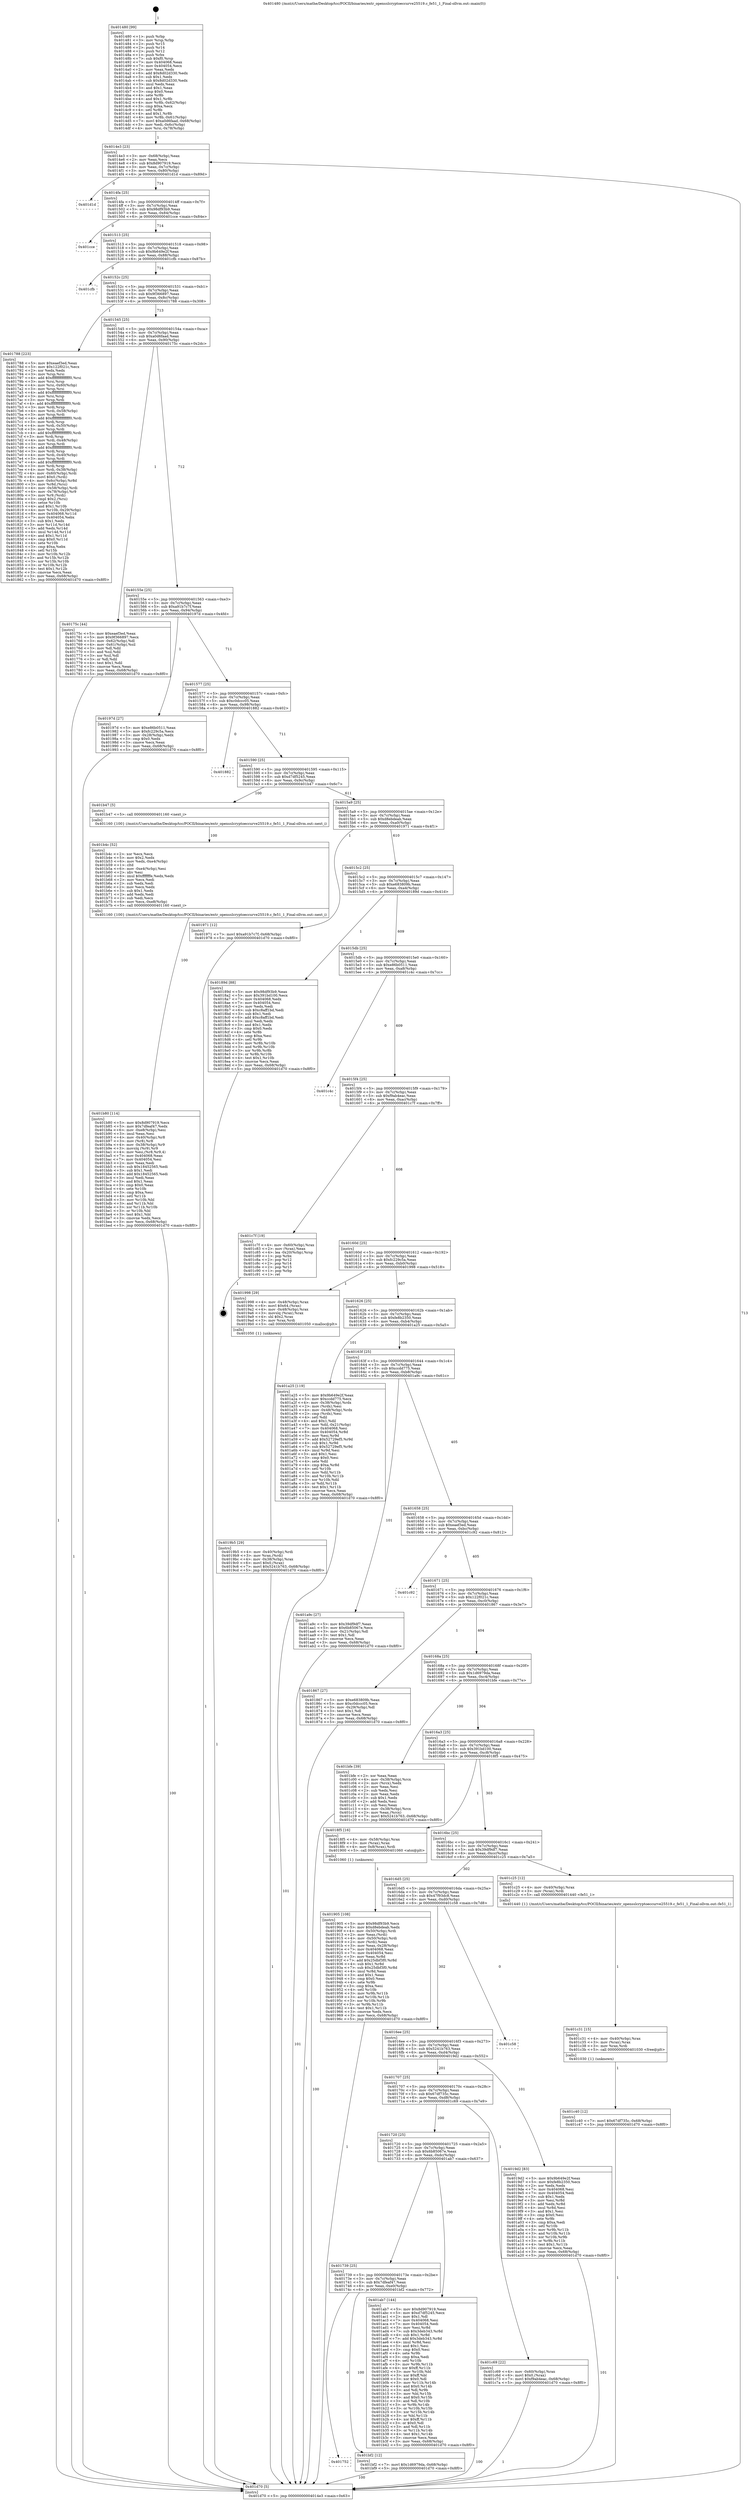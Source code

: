 digraph "0x401480" {
  label = "0x401480 (/mnt/c/Users/mathe/Desktop/tcc/POCII/binaries/extr_opensslcryptoeccurve25519.c_fe51_1_Final-ollvm.out::main(0))"
  labelloc = "t"
  node[shape=record]

  Entry [label="",width=0.3,height=0.3,shape=circle,fillcolor=black,style=filled]
  "0x4014e3" [label="{
     0x4014e3 [23]\l
     | [instrs]\l
     &nbsp;&nbsp;0x4014e3 \<+3\>: mov -0x68(%rbp),%eax\l
     &nbsp;&nbsp;0x4014e6 \<+2\>: mov %eax,%ecx\l
     &nbsp;&nbsp;0x4014e8 \<+6\>: sub $0x8d907919,%ecx\l
     &nbsp;&nbsp;0x4014ee \<+3\>: mov %eax,-0x7c(%rbp)\l
     &nbsp;&nbsp;0x4014f1 \<+3\>: mov %ecx,-0x80(%rbp)\l
     &nbsp;&nbsp;0x4014f4 \<+6\>: je 0000000000401d1d \<main+0x89d\>\l
  }"]
  "0x401d1d" [label="{
     0x401d1d\l
  }", style=dashed]
  "0x4014fa" [label="{
     0x4014fa [25]\l
     | [instrs]\l
     &nbsp;&nbsp;0x4014fa \<+5\>: jmp 00000000004014ff \<main+0x7f\>\l
     &nbsp;&nbsp;0x4014ff \<+3\>: mov -0x7c(%rbp),%eax\l
     &nbsp;&nbsp;0x401502 \<+5\>: sub $0x98df93b9,%eax\l
     &nbsp;&nbsp;0x401507 \<+6\>: mov %eax,-0x84(%rbp)\l
     &nbsp;&nbsp;0x40150d \<+6\>: je 0000000000401cce \<main+0x84e\>\l
  }"]
  Exit [label="",width=0.3,height=0.3,shape=circle,fillcolor=black,style=filled,peripheries=2]
  "0x401cce" [label="{
     0x401cce\l
  }", style=dashed]
  "0x401513" [label="{
     0x401513 [25]\l
     | [instrs]\l
     &nbsp;&nbsp;0x401513 \<+5\>: jmp 0000000000401518 \<main+0x98\>\l
     &nbsp;&nbsp;0x401518 \<+3\>: mov -0x7c(%rbp),%eax\l
     &nbsp;&nbsp;0x40151b \<+5\>: sub $0x9b649e2f,%eax\l
     &nbsp;&nbsp;0x401520 \<+6\>: mov %eax,-0x88(%rbp)\l
     &nbsp;&nbsp;0x401526 \<+6\>: je 0000000000401cfb \<main+0x87b\>\l
  }"]
  "0x401c40" [label="{
     0x401c40 [12]\l
     | [instrs]\l
     &nbsp;&nbsp;0x401c40 \<+7\>: movl $0x67df735c,-0x68(%rbp)\l
     &nbsp;&nbsp;0x401c47 \<+5\>: jmp 0000000000401d70 \<main+0x8f0\>\l
  }"]
  "0x401cfb" [label="{
     0x401cfb\l
  }", style=dashed]
  "0x40152c" [label="{
     0x40152c [25]\l
     | [instrs]\l
     &nbsp;&nbsp;0x40152c \<+5\>: jmp 0000000000401531 \<main+0xb1\>\l
     &nbsp;&nbsp;0x401531 \<+3\>: mov -0x7c(%rbp),%eax\l
     &nbsp;&nbsp;0x401534 \<+5\>: sub $0x9f366897,%eax\l
     &nbsp;&nbsp;0x401539 \<+6\>: mov %eax,-0x8c(%rbp)\l
     &nbsp;&nbsp;0x40153f \<+6\>: je 0000000000401788 \<main+0x308\>\l
  }"]
  "0x401c31" [label="{
     0x401c31 [15]\l
     | [instrs]\l
     &nbsp;&nbsp;0x401c31 \<+4\>: mov -0x40(%rbp),%rax\l
     &nbsp;&nbsp;0x401c35 \<+3\>: mov (%rax),%rax\l
     &nbsp;&nbsp;0x401c38 \<+3\>: mov %rax,%rdi\l
     &nbsp;&nbsp;0x401c3b \<+5\>: call 0000000000401030 \<free@plt\>\l
     | [calls]\l
     &nbsp;&nbsp;0x401030 \{1\} (unknown)\l
  }"]
  "0x401788" [label="{
     0x401788 [223]\l
     | [instrs]\l
     &nbsp;&nbsp;0x401788 \<+5\>: mov $0xeaef3ed,%eax\l
     &nbsp;&nbsp;0x40178d \<+5\>: mov $0x122f021c,%ecx\l
     &nbsp;&nbsp;0x401792 \<+2\>: xor %edx,%edx\l
     &nbsp;&nbsp;0x401794 \<+3\>: mov %rsp,%rsi\l
     &nbsp;&nbsp;0x401797 \<+4\>: add $0xfffffffffffffff0,%rsi\l
     &nbsp;&nbsp;0x40179b \<+3\>: mov %rsi,%rsp\l
     &nbsp;&nbsp;0x40179e \<+4\>: mov %rsi,-0x60(%rbp)\l
     &nbsp;&nbsp;0x4017a2 \<+3\>: mov %rsp,%rsi\l
     &nbsp;&nbsp;0x4017a5 \<+4\>: add $0xfffffffffffffff0,%rsi\l
     &nbsp;&nbsp;0x4017a9 \<+3\>: mov %rsi,%rsp\l
     &nbsp;&nbsp;0x4017ac \<+3\>: mov %rsp,%rdi\l
     &nbsp;&nbsp;0x4017af \<+4\>: add $0xfffffffffffffff0,%rdi\l
     &nbsp;&nbsp;0x4017b3 \<+3\>: mov %rdi,%rsp\l
     &nbsp;&nbsp;0x4017b6 \<+4\>: mov %rdi,-0x58(%rbp)\l
     &nbsp;&nbsp;0x4017ba \<+3\>: mov %rsp,%rdi\l
     &nbsp;&nbsp;0x4017bd \<+4\>: add $0xfffffffffffffff0,%rdi\l
     &nbsp;&nbsp;0x4017c1 \<+3\>: mov %rdi,%rsp\l
     &nbsp;&nbsp;0x4017c4 \<+4\>: mov %rdi,-0x50(%rbp)\l
     &nbsp;&nbsp;0x4017c8 \<+3\>: mov %rsp,%rdi\l
     &nbsp;&nbsp;0x4017cb \<+4\>: add $0xfffffffffffffff0,%rdi\l
     &nbsp;&nbsp;0x4017cf \<+3\>: mov %rdi,%rsp\l
     &nbsp;&nbsp;0x4017d2 \<+4\>: mov %rdi,-0x48(%rbp)\l
     &nbsp;&nbsp;0x4017d6 \<+3\>: mov %rsp,%rdi\l
     &nbsp;&nbsp;0x4017d9 \<+4\>: add $0xfffffffffffffff0,%rdi\l
     &nbsp;&nbsp;0x4017dd \<+3\>: mov %rdi,%rsp\l
     &nbsp;&nbsp;0x4017e0 \<+4\>: mov %rdi,-0x40(%rbp)\l
     &nbsp;&nbsp;0x4017e4 \<+3\>: mov %rsp,%rdi\l
     &nbsp;&nbsp;0x4017e7 \<+4\>: add $0xfffffffffffffff0,%rdi\l
     &nbsp;&nbsp;0x4017eb \<+3\>: mov %rdi,%rsp\l
     &nbsp;&nbsp;0x4017ee \<+4\>: mov %rdi,-0x38(%rbp)\l
     &nbsp;&nbsp;0x4017f2 \<+4\>: mov -0x60(%rbp),%rdi\l
     &nbsp;&nbsp;0x4017f6 \<+6\>: movl $0x0,(%rdi)\l
     &nbsp;&nbsp;0x4017fc \<+4\>: mov -0x6c(%rbp),%r8d\l
     &nbsp;&nbsp;0x401800 \<+3\>: mov %r8d,(%rsi)\l
     &nbsp;&nbsp;0x401803 \<+4\>: mov -0x58(%rbp),%rdi\l
     &nbsp;&nbsp;0x401807 \<+4\>: mov -0x78(%rbp),%r9\l
     &nbsp;&nbsp;0x40180b \<+3\>: mov %r9,(%rdi)\l
     &nbsp;&nbsp;0x40180e \<+3\>: cmpl $0x2,(%rsi)\l
     &nbsp;&nbsp;0x401811 \<+4\>: setne %r10b\l
     &nbsp;&nbsp;0x401815 \<+4\>: and $0x1,%r10b\l
     &nbsp;&nbsp;0x401819 \<+4\>: mov %r10b,-0x29(%rbp)\l
     &nbsp;&nbsp;0x40181d \<+8\>: mov 0x404068,%r11d\l
     &nbsp;&nbsp;0x401825 \<+7\>: mov 0x404054,%ebx\l
     &nbsp;&nbsp;0x40182c \<+3\>: sub $0x1,%edx\l
     &nbsp;&nbsp;0x40182f \<+3\>: mov %r11d,%r14d\l
     &nbsp;&nbsp;0x401832 \<+3\>: add %edx,%r14d\l
     &nbsp;&nbsp;0x401835 \<+4\>: imul %r14d,%r11d\l
     &nbsp;&nbsp;0x401839 \<+4\>: and $0x1,%r11d\l
     &nbsp;&nbsp;0x40183d \<+4\>: cmp $0x0,%r11d\l
     &nbsp;&nbsp;0x401841 \<+4\>: sete %r10b\l
     &nbsp;&nbsp;0x401845 \<+3\>: cmp $0xa,%ebx\l
     &nbsp;&nbsp;0x401848 \<+4\>: setl %r15b\l
     &nbsp;&nbsp;0x40184c \<+3\>: mov %r10b,%r12b\l
     &nbsp;&nbsp;0x40184f \<+3\>: and %r15b,%r12b\l
     &nbsp;&nbsp;0x401852 \<+3\>: xor %r15b,%r10b\l
     &nbsp;&nbsp;0x401855 \<+3\>: or %r10b,%r12b\l
     &nbsp;&nbsp;0x401858 \<+4\>: test $0x1,%r12b\l
     &nbsp;&nbsp;0x40185c \<+3\>: cmovne %ecx,%eax\l
     &nbsp;&nbsp;0x40185f \<+3\>: mov %eax,-0x68(%rbp)\l
     &nbsp;&nbsp;0x401862 \<+5\>: jmp 0000000000401d70 \<main+0x8f0\>\l
  }"]
  "0x401545" [label="{
     0x401545 [25]\l
     | [instrs]\l
     &nbsp;&nbsp;0x401545 \<+5\>: jmp 000000000040154a \<main+0xca\>\l
     &nbsp;&nbsp;0x40154a \<+3\>: mov -0x7c(%rbp),%eax\l
     &nbsp;&nbsp;0x40154d \<+5\>: sub $0xa0d6faad,%eax\l
     &nbsp;&nbsp;0x401552 \<+6\>: mov %eax,-0x90(%rbp)\l
     &nbsp;&nbsp;0x401558 \<+6\>: je 000000000040175c \<main+0x2dc\>\l
  }"]
  "0x401752" [label="{
     0x401752\l
  }", style=dashed]
  "0x40175c" [label="{
     0x40175c [44]\l
     | [instrs]\l
     &nbsp;&nbsp;0x40175c \<+5\>: mov $0xeaef3ed,%eax\l
     &nbsp;&nbsp;0x401761 \<+5\>: mov $0x9f366897,%ecx\l
     &nbsp;&nbsp;0x401766 \<+3\>: mov -0x62(%rbp),%dl\l
     &nbsp;&nbsp;0x401769 \<+4\>: mov -0x61(%rbp),%sil\l
     &nbsp;&nbsp;0x40176d \<+3\>: mov %dl,%dil\l
     &nbsp;&nbsp;0x401770 \<+3\>: and %sil,%dil\l
     &nbsp;&nbsp;0x401773 \<+3\>: xor %sil,%dl\l
     &nbsp;&nbsp;0x401776 \<+3\>: or %dl,%dil\l
     &nbsp;&nbsp;0x401779 \<+4\>: test $0x1,%dil\l
     &nbsp;&nbsp;0x40177d \<+3\>: cmovne %ecx,%eax\l
     &nbsp;&nbsp;0x401780 \<+3\>: mov %eax,-0x68(%rbp)\l
     &nbsp;&nbsp;0x401783 \<+5\>: jmp 0000000000401d70 \<main+0x8f0\>\l
  }"]
  "0x40155e" [label="{
     0x40155e [25]\l
     | [instrs]\l
     &nbsp;&nbsp;0x40155e \<+5\>: jmp 0000000000401563 \<main+0xe3\>\l
     &nbsp;&nbsp;0x401563 \<+3\>: mov -0x7c(%rbp),%eax\l
     &nbsp;&nbsp;0x401566 \<+5\>: sub $0xa91b7c7f,%eax\l
     &nbsp;&nbsp;0x40156b \<+6\>: mov %eax,-0x94(%rbp)\l
     &nbsp;&nbsp;0x401571 \<+6\>: je 000000000040197d \<main+0x4fd\>\l
  }"]
  "0x401d70" [label="{
     0x401d70 [5]\l
     | [instrs]\l
     &nbsp;&nbsp;0x401d70 \<+5\>: jmp 00000000004014e3 \<main+0x63\>\l
  }"]
  "0x401480" [label="{
     0x401480 [99]\l
     | [instrs]\l
     &nbsp;&nbsp;0x401480 \<+1\>: push %rbp\l
     &nbsp;&nbsp;0x401481 \<+3\>: mov %rsp,%rbp\l
     &nbsp;&nbsp;0x401484 \<+2\>: push %r15\l
     &nbsp;&nbsp;0x401486 \<+2\>: push %r14\l
     &nbsp;&nbsp;0x401488 \<+2\>: push %r12\l
     &nbsp;&nbsp;0x40148a \<+1\>: push %rbx\l
     &nbsp;&nbsp;0x40148b \<+7\>: sub $0xf0,%rsp\l
     &nbsp;&nbsp;0x401492 \<+7\>: mov 0x404068,%eax\l
     &nbsp;&nbsp;0x401499 \<+7\>: mov 0x404054,%ecx\l
     &nbsp;&nbsp;0x4014a0 \<+2\>: mov %eax,%edx\l
     &nbsp;&nbsp;0x4014a2 \<+6\>: add $0x8d02d330,%edx\l
     &nbsp;&nbsp;0x4014a8 \<+3\>: sub $0x1,%edx\l
     &nbsp;&nbsp;0x4014ab \<+6\>: sub $0x8d02d330,%edx\l
     &nbsp;&nbsp;0x4014b1 \<+3\>: imul %edx,%eax\l
     &nbsp;&nbsp;0x4014b4 \<+3\>: and $0x1,%eax\l
     &nbsp;&nbsp;0x4014b7 \<+3\>: cmp $0x0,%eax\l
     &nbsp;&nbsp;0x4014ba \<+4\>: sete %r8b\l
     &nbsp;&nbsp;0x4014be \<+4\>: and $0x1,%r8b\l
     &nbsp;&nbsp;0x4014c2 \<+4\>: mov %r8b,-0x62(%rbp)\l
     &nbsp;&nbsp;0x4014c6 \<+3\>: cmp $0xa,%ecx\l
     &nbsp;&nbsp;0x4014c9 \<+4\>: setl %r8b\l
     &nbsp;&nbsp;0x4014cd \<+4\>: and $0x1,%r8b\l
     &nbsp;&nbsp;0x4014d1 \<+4\>: mov %r8b,-0x61(%rbp)\l
     &nbsp;&nbsp;0x4014d5 \<+7\>: movl $0xa0d6faad,-0x68(%rbp)\l
     &nbsp;&nbsp;0x4014dc \<+3\>: mov %edi,-0x6c(%rbp)\l
     &nbsp;&nbsp;0x4014df \<+4\>: mov %rsi,-0x78(%rbp)\l
  }"]
  "0x401bf2" [label="{
     0x401bf2 [12]\l
     | [instrs]\l
     &nbsp;&nbsp;0x401bf2 \<+7\>: movl $0x1d6979da,-0x68(%rbp)\l
     &nbsp;&nbsp;0x401bf9 \<+5\>: jmp 0000000000401d70 \<main+0x8f0\>\l
  }"]
  "0x40197d" [label="{
     0x40197d [27]\l
     | [instrs]\l
     &nbsp;&nbsp;0x40197d \<+5\>: mov $0xe86b0511,%eax\l
     &nbsp;&nbsp;0x401982 \<+5\>: mov $0xfc229c5a,%ecx\l
     &nbsp;&nbsp;0x401987 \<+3\>: mov -0x28(%rbp),%edx\l
     &nbsp;&nbsp;0x40198a \<+3\>: cmp $0x0,%edx\l
     &nbsp;&nbsp;0x40198d \<+3\>: cmove %ecx,%eax\l
     &nbsp;&nbsp;0x401990 \<+3\>: mov %eax,-0x68(%rbp)\l
     &nbsp;&nbsp;0x401993 \<+5\>: jmp 0000000000401d70 \<main+0x8f0\>\l
  }"]
  "0x401577" [label="{
     0x401577 [25]\l
     | [instrs]\l
     &nbsp;&nbsp;0x401577 \<+5\>: jmp 000000000040157c \<main+0xfc\>\l
     &nbsp;&nbsp;0x40157c \<+3\>: mov -0x7c(%rbp),%eax\l
     &nbsp;&nbsp;0x40157f \<+5\>: sub $0xc0dccc05,%eax\l
     &nbsp;&nbsp;0x401584 \<+6\>: mov %eax,-0x98(%rbp)\l
     &nbsp;&nbsp;0x40158a \<+6\>: je 0000000000401882 \<main+0x402\>\l
  }"]
  "0x401b80" [label="{
     0x401b80 [114]\l
     | [instrs]\l
     &nbsp;&nbsp;0x401b80 \<+5\>: mov $0x8d907919,%ecx\l
     &nbsp;&nbsp;0x401b85 \<+5\>: mov $0x7dfeaf47,%edx\l
     &nbsp;&nbsp;0x401b8a \<+6\>: mov -0xe8(%rbp),%esi\l
     &nbsp;&nbsp;0x401b90 \<+3\>: imul %eax,%esi\l
     &nbsp;&nbsp;0x401b93 \<+4\>: mov -0x40(%rbp),%r8\l
     &nbsp;&nbsp;0x401b97 \<+3\>: mov (%r8),%r8\l
     &nbsp;&nbsp;0x401b9a \<+4\>: mov -0x38(%rbp),%r9\l
     &nbsp;&nbsp;0x401b9e \<+3\>: movslq (%r9),%r9\l
     &nbsp;&nbsp;0x401ba1 \<+4\>: mov %esi,(%r8,%r9,4)\l
     &nbsp;&nbsp;0x401ba5 \<+7\>: mov 0x404068,%eax\l
     &nbsp;&nbsp;0x401bac \<+7\>: mov 0x404054,%esi\l
     &nbsp;&nbsp;0x401bb3 \<+2\>: mov %eax,%edi\l
     &nbsp;&nbsp;0x401bb5 \<+6\>: sub $0x18452565,%edi\l
     &nbsp;&nbsp;0x401bbb \<+3\>: sub $0x1,%edi\l
     &nbsp;&nbsp;0x401bbe \<+6\>: add $0x18452565,%edi\l
     &nbsp;&nbsp;0x401bc4 \<+3\>: imul %edi,%eax\l
     &nbsp;&nbsp;0x401bc7 \<+3\>: and $0x1,%eax\l
     &nbsp;&nbsp;0x401bca \<+3\>: cmp $0x0,%eax\l
     &nbsp;&nbsp;0x401bcd \<+4\>: sete %r10b\l
     &nbsp;&nbsp;0x401bd1 \<+3\>: cmp $0xa,%esi\l
     &nbsp;&nbsp;0x401bd4 \<+4\>: setl %r11b\l
     &nbsp;&nbsp;0x401bd8 \<+3\>: mov %r10b,%bl\l
     &nbsp;&nbsp;0x401bdb \<+3\>: and %r11b,%bl\l
     &nbsp;&nbsp;0x401bde \<+3\>: xor %r11b,%r10b\l
     &nbsp;&nbsp;0x401be1 \<+3\>: or %r10b,%bl\l
     &nbsp;&nbsp;0x401be4 \<+3\>: test $0x1,%bl\l
     &nbsp;&nbsp;0x401be7 \<+3\>: cmovne %edx,%ecx\l
     &nbsp;&nbsp;0x401bea \<+3\>: mov %ecx,-0x68(%rbp)\l
     &nbsp;&nbsp;0x401bed \<+5\>: jmp 0000000000401d70 \<main+0x8f0\>\l
  }"]
  "0x401882" [label="{
     0x401882\l
  }", style=dashed]
  "0x401590" [label="{
     0x401590 [25]\l
     | [instrs]\l
     &nbsp;&nbsp;0x401590 \<+5\>: jmp 0000000000401595 \<main+0x115\>\l
     &nbsp;&nbsp;0x401595 \<+3\>: mov -0x7c(%rbp),%eax\l
     &nbsp;&nbsp;0x401598 \<+5\>: sub $0xd7df5245,%eax\l
     &nbsp;&nbsp;0x40159d \<+6\>: mov %eax,-0x9c(%rbp)\l
     &nbsp;&nbsp;0x4015a3 \<+6\>: je 0000000000401b47 \<main+0x6c7\>\l
  }"]
  "0x401b4c" [label="{
     0x401b4c [52]\l
     | [instrs]\l
     &nbsp;&nbsp;0x401b4c \<+2\>: xor %ecx,%ecx\l
     &nbsp;&nbsp;0x401b4e \<+5\>: mov $0x2,%edx\l
     &nbsp;&nbsp;0x401b53 \<+6\>: mov %edx,-0xe4(%rbp)\l
     &nbsp;&nbsp;0x401b59 \<+1\>: cltd\l
     &nbsp;&nbsp;0x401b5a \<+6\>: mov -0xe4(%rbp),%esi\l
     &nbsp;&nbsp;0x401b60 \<+2\>: idiv %esi\l
     &nbsp;&nbsp;0x401b62 \<+6\>: imul $0xfffffffe,%edx,%edx\l
     &nbsp;&nbsp;0x401b68 \<+2\>: mov %ecx,%edi\l
     &nbsp;&nbsp;0x401b6a \<+2\>: sub %edx,%edi\l
     &nbsp;&nbsp;0x401b6c \<+2\>: mov %ecx,%edx\l
     &nbsp;&nbsp;0x401b6e \<+3\>: sub $0x1,%edx\l
     &nbsp;&nbsp;0x401b71 \<+2\>: add %edx,%edi\l
     &nbsp;&nbsp;0x401b73 \<+2\>: sub %edi,%ecx\l
     &nbsp;&nbsp;0x401b75 \<+6\>: mov %ecx,-0xe8(%rbp)\l
     &nbsp;&nbsp;0x401b7b \<+5\>: call 0000000000401160 \<next_i\>\l
     | [calls]\l
     &nbsp;&nbsp;0x401160 \{100\} (/mnt/c/Users/mathe/Desktop/tcc/POCII/binaries/extr_opensslcryptoeccurve25519.c_fe51_1_Final-ollvm.out::next_i)\l
  }"]
  "0x401b47" [label="{
     0x401b47 [5]\l
     | [instrs]\l
     &nbsp;&nbsp;0x401b47 \<+5\>: call 0000000000401160 \<next_i\>\l
     | [calls]\l
     &nbsp;&nbsp;0x401160 \{100\} (/mnt/c/Users/mathe/Desktop/tcc/POCII/binaries/extr_opensslcryptoeccurve25519.c_fe51_1_Final-ollvm.out::next_i)\l
  }"]
  "0x4015a9" [label="{
     0x4015a9 [25]\l
     | [instrs]\l
     &nbsp;&nbsp;0x4015a9 \<+5\>: jmp 00000000004015ae \<main+0x12e\>\l
     &nbsp;&nbsp;0x4015ae \<+3\>: mov -0x7c(%rbp),%eax\l
     &nbsp;&nbsp;0x4015b1 \<+5\>: sub $0xd8ebdeab,%eax\l
     &nbsp;&nbsp;0x4015b6 \<+6\>: mov %eax,-0xa0(%rbp)\l
     &nbsp;&nbsp;0x4015bc \<+6\>: je 0000000000401971 \<main+0x4f1\>\l
  }"]
  "0x401739" [label="{
     0x401739 [25]\l
     | [instrs]\l
     &nbsp;&nbsp;0x401739 \<+5\>: jmp 000000000040173e \<main+0x2be\>\l
     &nbsp;&nbsp;0x40173e \<+3\>: mov -0x7c(%rbp),%eax\l
     &nbsp;&nbsp;0x401741 \<+5\>: sub $0x7dfeaf47,%eax\l
     &nbsp;&nbsp;0x401746 \<+6\>: mov %eax,-0xe0(%rbp)\l
     &nbsp;&nbsp;0x40174c \<+6\>: je 0000000000401bf2 \<main+0x772\>\l
  }"]
  "0x401971" [label="{
     0x401971 [12]\l
     | [instrs]\l
     &nbsp;&nbsp;0x401971 \<+7\>: movl $0xa91b7c7f,-0x68(%rbp)\l
     &nbsp;&nbsp;0x401978 \<+5\>: jmp 0000000000401d70 \<main+0x8f0\>\l
  }"]
  "0x4015c2" [label="{
     0x4015c2 [25]\l
     | [instrs]\l
     &nbsp;&nbsp;0x4015c2 \<+5\>: jmp 00000000004015c7 \<main+0x147\>\l
     &nbsp;&nbsp;0x4015c7 \<+3\>: mov -0x7c(%rbp),%eax\l
     &nbsp;&nbsp;0x4015ca \<+5\>: sub $0xe683809b,%eax\l
     &nbsp;&nbsp;0x4015cf \<+6\>: mov %eax,-0xa4(%rbp)\l
     &nbsp;&nbsp;0x4015d5 \<+6\>: je 000000000040189d \<main+0x41d\>\l
  }"]
  "0x401ab7" [label="{
     0x401ab7 [144]\l
     | [instrs]\l
     &nbsp;&nbsp;0x401ab7 \<+5\>: mov $0x8d907919,%eax\l
     &nbsp;&nbsp;0x401abc \<+5\>: mov $0xd7df5245,%ecx\l
     &nbsp;&nbsp;0x401ac1 \<+2\>: mov $0x1,%dl\l
     &nbsp;&nbsp;0x401ac3 \<+7\>: mov 0x404068,%esi\l
     &nbsp;&nbsp;0x401aca \<+7\>: mov 0x404054,%edi\l
     &nbsp;&nbsp;0x401ad1 \<+3\>: mov %esi,%r8d\l
     &nbsp;&nbsp;0x401ad4 \<+7\>: sub $0x3deb343,%r8d\l
     &nbsp;&nbsp;0x401adb \<+4\>: sub $0x1,%r8d\l
     &nbsp;&nbsp;0x401adf \<+7\>: add $0x3deb343,%r8d\l
     &nbsp;&nbsp;0x401ae6 \<+4\>: imul %r8d,%esi\l
     &nbsp;&nbsp;0x401aea \<+3\>: and $0x1,%esi\l
     &nbsp;&nbsp;0x401aed \<+3\>: cmp $0x0,%esi\l
     &nbsp;&nbsp;0x401af0 \<+4\>: sete %r9b\l
     &nbsp;&nbsp;0x401af4 \<+3\>: cmp $0xa,%edi\l
     &nbsp;&nbsp;0x401af7 \<+4\>: setl %r10b\l
     &nbsp;&nbsp;0x401afb \<+3\>: mov %r9b,%r11b\l
     &nbsp;&nbsp;0x401afe \<+4\>: xor $0xff,%r11b\l
     &nbsp;&nbsp;0x401b02 \<+3\>: mov %r10b,%bl\l
     &nbsp;&nbsp;0x401b05 \<+3\>: xor $0xff,%bl\l
     &nbsp;&nbsp;0x401b08 \<+3\>: xor $0x0,%dl\l
     &nbsp;&nbsp;0x401b0b \<+3\>: mov %r11b,%r14b\l
     &nbsp;&nbsp;0x401b0e \<+4\>: and $0x0,%r14b\l
     &nbsp;&nbsp;0x401b12 \<+3\>: and %dl,%r9b\l
     &nbsp;&nbsp;0x401b15 \<+3\>: mov %bl,%r15b\l
     &nbsp;&nbsp;0x401b18 \<+4\>: and $0x0,%r15b\l
     &nbsp;&nbsp;0x401b1c \<+3\>: and %dl,%r10b\l
     &nbsp;&nbsp;0x401b1f \<+3\>: or %r9b,%r14b\l
     &nbsp;&nbsp;0x401b22 \<+3\>: or %r10b,%r15b\l
     &nbsp;&nbsp;0x401b25 \<+3\>: xor %r15b,%r14b\l
     &nbsp;&nbsp;0x401b28 \<+3\>: or %bl,%r11b\l
     &nbsp;&nbsp;0x401b2b \<+4\>: xor $0xff,%r11b\l
     &nbsp;&nbsp;0x401b2f \<+3\>: or $0x0,%dl\l
     &nbsp;&nbsp;0x401b32 \<+3\>: and %dl,%r11b\l
     &nbsp;&nbsp;0x401b35 \<+3\>: or %r11b,%r14b\l
     &nbsp;&nbsp;0x401b38 \<+4\>: test $0x1,%r14b\l
     &nbsp;&nbsp;0x401b3c \<+3\>: cmovne %ecx,%eax\l
     &nbsp;&nbsp;0x401b3f \<+3\>: mov %eax,-0x68(%rbp)\l
     &nbsp;&nbsp;0x401b42 \<+5\>: jmp 0000000000401d70 \<main+0x8f0\>\l
  }"]
  "0x40189d" [label="{
     0x40189d [88]\l
     | [instrs]\l
     &nbsp;&nbsp;0x40189d \<+5\>: mov $0x98df93b9,%eax\l
     &nbsp;&nbsp;0x4018a2 \<+5\>: mov $0x391bd100,%ecx\l
     &nbsp;&nbsp;0x4018a7 \<+7\>: mov 0x404068,%edx\l
     &nbsp;&nbsp;0x4018ae \<+7\>: mov 0x404054,%esi\l
     &nbsp;&nbsp;0x4018b5 \<+2\>: mov %edx,%edi\l
     &nbsp;&nbsp;0x4018b7 \<+6\>: sub $0xc8aff1bd,%edi\l
     &nbsp;&nbsp;0x4018bd \<+3\>: sub $0x1,%edi\l
     &nbsp;&nbsp;0x4018c0 \<+6\>: add $0xc8aff1bd,%edi\l
     &nbsp;&nbsp;0x4018c6 \<+3\>: imul %edi,%edx\l
     &nbsp;&nbsp;0x4018c9 \<+3\>: and $0x1,%edx\l
     &nbsp;&nbsp;0x4018cc \<+3\>: cmp $0x0,%edx\l
     &nbsp;&nbsp;0x4018cf \<+4\>: sete %r8b\l
     &nbsp;&nbsp;0x4018d3 \<+3\>: cmp $0xa,%esi\l
     &nbsp;&nbsp;0x4018d6 \<+4\>: setl %r9b\l
     &nbsp;&nbsp;0x4018da \<+3\>: mov %r8b,%r10b\l
     &nbsp;&nbsp;0x4018dd \<+3\>: and %r9b,%r10b\l
     &nbsp;&nbsp;0x4018e0 \<+3\>: xor %r9b,%r8b\l
     &nbsp;&nbsp;0x4018e3 \<+3\>: or %r8b,%r10b\l
     &nbsp;&nbsp;0x4018e6 \<+4\>: test $0x1,%r10b\l
     &nbsp;&nbsp;0x4018ea \<+3\>: cmovne %ecx,%eax\l
     &nbsp;&nbsp;0x4018ed \<+3\>: mov %eax,-0x68(%rbp)\l
     &nbsp;&nbsp;0x4018f0 \<+5\>: jmp 0000000000401d70 \<main+0x8f0\>\l
  }"]
  "0x4015db" [label="{
     0x4015db [25]\l
     | [instrs]\l
     &nbsp;&nbsp;0x4015db \<+5\>: jmp 00000000004015e0 \<main+0x160\>\l
     &nbsp;&nbsp;0x4015e0 \<+3\>: mov -0x7c(%rbp),%eax\l
     &nbsp;&nbsp;0x4015e3 \<+5\>: sub $0xe86b0511,%eax\l
     &nbsp;&nbsp;0x4015e8 \<+6\>: mov %eax,-0xa8(%rbp)\l
     &nbsp;&nbsp;0x4015ee \<+6\>: je 0000000000401c4c \<main+0x7cc\>\l
  }"]
  "0x401720" [label="{
     0x401720 [25]\l
     | [instrs]\l
     &nbsp;&nbsp;0x401720 \<+5\>: jmp 0000000000401725 \<main+0x2a5\>\l
     &nbsp;&nbsp;0x401725 \<+3\>: mov -0x7c(%rbp),%eax\l
     &nbsp;&nbsp;0x401728 \<+5\>: sub $0x6b85067e,%eax\l
     &nbsp;&nbsp;0x40172d \<+6\>: mov %eax,-0xdc(%rbp)\l
     &nbsp;&nbsp;0x401733 \<+6\>: je 0000000000401ab7 \<main+0x637\>\l
  }"]
  "0x401c4c" [label="{
     0x401c4c\l
  }", style=dashed]
  "0x4015f4" [label="{
     0x4015f4 [25]\l
     | [instrs]\l
     &nbsp;&nbsp;0x4015f4 \<+5\>: jmp 00000000004015f9 \<main+0x179\>\l
     &nbsp;&nbsp;0x4015f9 \<+3\>: mov -0x7c(%rbp),%eax\l
     &nbsp;&nbsp;0x4015fc \<+5\>: sub $0xf9ab4eac,%eax\l
     &nbsp;&nbsp;0x401601 \<+6\>: mov %eax,-0xac(%rbp)\l
     &nbsp;&nbsp;0x401607 \<+6\>: je 0000000000401c7f \<main+0x7ff\>\l
  }"]
  "0x401c69" [label="{
     0x401c69 [22]\l
     | [instrs]\l
     &nbsp;&nbsp;0x401c69 \<+4\>: mov -0x60(%rbp),%rax\l
     &nbsp;&nbsp;0x401c6d \<+6\>: movl $0x0,(%rax)\l
     &nbsp;&nbsp;0x401c73 \<+7\>: movl $0xf9ab4eac,-0x68(%rbp)\l
     &nbsp;&nbsp;0x401c7a \<+5\>: jmp 0000000000401d70 \<main+0x8f0\>\l
  }"]
  "0x401c7f" [label="{
     0x401c7f [19]\l
     | [instrs]\l
     &nbsp;&nbsp;0x401c7f \<+4\>: mov -0x60(%rbp),%rax\l
     &nbsp;&nbsp;0x401c83 \<+2\>: mov (%rax),%eax\l
     &nbsp;&nbsp;0x401c85 \<+4\>: lea -0x20(%rbp),%rsp\l
     &nbsp;&nbsp;0x401c89 \<+1\>: pop %rbx\l
     &nbsp;&nbsp;0x401c8a \<+2\>: pop %r12\l
     &nbsp;&nbsp;0x401c8c \<+2\>: pop %r14\l
     &nbsp;&nbsp;0x401c8e \<+2\>: pop %r15\l
     &nbsp;&nbsp;0x401c90 \<+1\>: pop %rbp\l
     &nbsp;&nbsp;0x401c91 \<+1\>: ret\l
  }"]
  "0x40160d" [label="{
     0x40160d [25]\l
     | [instrs]\l
     &nbsp;&nbsp;0x40160d \<+5\>: jmp 0000000000401612 \<main+0x192\>\l
     &nbsp;&nbsp;0x401612 \<+3\>: mov -0x7c(%rbp),%eax\l
     &nbsp;&nbsp;0x401615 \<+5\>: sub $0xfc229c5a,%eax\l
     &nbsp;&nbsp;0x40161a \<+6\>: mov %eax,-0xb0(%rbp)\l
     &nbsp;&nbsp;0x401620 \<+6\>: je 0000000000401998 \<main+0x518\>\l
  }"]
  "0x401707" [label="{
     0x401707 [25]\l
     | [instrs]\l
     &nbsp;&nbsp;0x401707 \<+5\>: jmp 000000000040170c \<main+0x28c\>\l
     &nbsp;&nbsp;0x40170c \<+3\>: mov -0x7c(%rbp),%eax\l
     &nbsp;&nbsp;0x40170f \<+5\>: sub $0x67df735c,%eax\l
     &nbsp;&nbsp;0x401714 \<+6\>: mov %eax,-0xd8(%rbp)\l
     &nbsp;&nbsp;0x40171a \<+6\>: je 0000000000401c69 \<main+0x7e9\>\l
  }"]
  "0x401998" [label="{
     0x401998 [29]\l
     | [instrs]\l
     &nbsp;&nbsp;0x401998 \<+4\>: mov -0x48(%rbp),%rax\l
     &nbsp;&nbsp;0x40199c \<+6\>: movl $0x64,(%rax)\l
     &nbsp;&nbsp;0x4019a2 \<+4\>: mov -0x48(%rbp),%rax\l
     &nbsp;&nbsp;0x4019a6 \<+3\>: movslq (%rax),%rax\l
     &nbsp;&nbsp;0x4019a9 \<+4\>: shl $0x2,%rax\l
     &nbsp;&nbsp;0x4019ad \<+3\>: mov %rax,%rdi\l
     &nbsp;&nbsp;0x4019b0 \<+5\>: call 0000000000401050 \<malloc@plt\>\l
     | [calls]\l
     &nbsp;&nbsp;0x401050 \{1\} (unknown)\l
  }"]
  "0x401626" [label="{
     0x401626 [25]\l
     | [instrs]\l
     &nbsp;&nbsp;0x401626 \<+5\>: jmp 000000000040162b \<main+0x1ab\>\l
     &nbsp;&nbsp;0x40162b \<+3\>: mov -0x7c(%rbp),%eax\l
     &nbsp;&nbsp;0x40162e \<+5\>: sub $0xfe8b2350,%eax\l
     &nbsp;&nbsp;0x401633 \<+6\>: mov %eax,-0xb4(%rbp)\l
     &nbsp;&nbsp;0x401639 \<+6\>: je 0000000000401a25 \<main+0x5a5\>\l
  }"]
  "0x4019d2" [label="{
     0x4019d2 [83]\l
     | [instrs]\l
     &nbsp;&nbsp;0x4019d2 \<+5\>: mov $0x9b649e2f,%eax\l
     &nbsp;&nbsp;0x4019d7 \<+5\>: mov $0xfe8b2350,%ecx\l
     &nbsp;&nbsp;0x4019dc \<+2\>: xor %edx,%edx\l
     &nbsp;&nbsp;0x4019de \<+7\>: mov 0x404068,%esi\l
     &nbsp;&nbsp;0x4019e5 \<+7\>: mov 0x404054,%edi\l
     &nbsp;&nbsp;0x4019ec \<+3\>: sub $0x1,%edx\l
     &nbsp;&nbsp;0x4019ef \<+3\>: mov %esi,%r8d\l
     &nbsp;&nbsp;0x4019f2 \<+3\>: add %edx,%r8d\l
     &nbsp;&nbsp;0x4019f5 \<+4\>: imul %r8d,%esi\l
     &nbsp;&nbsp;0x4019f9 \<+3\>: and $0x1,%esi\l
     &nbsp;&nbsp;0x4019fc \<+3\>: cmp $0x0,%esi\l
     &nbsp;&nbsp;0x4019ff \<+4\>: sete %r9b\l
     &nbsp;&nbsp;0x401a03 \<+3\>: cmp $0xa,%edi\l
     &nbsp;&nbsp;0x401a06 \<+4\>: setl %r10b\l
     &nbsp;&nbsp;0x401a0a \<+3\>: mov %r9b,%r11b\l
     &nbsp;&nbsp;0x401a0d \<+3\>: and %r10b,%r11b\l
     &nbsp;&nbsp;0x401a10 \<+3\>: xor %r10b,%r9b\l
     &nbsp;&nbsp;0x401a13 \<+3\>: or %r9b,%r11b\l
     &nbsp;&nbsp;0x401a16 \<+4\>: test $0x1,%r11b\l
     &nbsp;&nbsp;0x401a1a \<+3\>: cmovne %ecx,%eax\l
     &nbsp;&nbsp;0x401a1d \<+3\>: mov %eax,-0x68(%rbp)\l
     &nbsp;&nbsp;0x401a20 \<+5\>: jmp 0000000000401d70 \<main+0x8f0\>\l
  }"]
  "0x401a25" [label="{
     0x401a25 [119]\l
     | [instrs]\l
     &nbsp;&nbsp;0x401a25 \<+5\>: mov $0x9b649e2f,%eax\l
     &nbsp;&nbsp;0x401a2a \<+5\>: mov $0xccdd775,%ecx\l
     &nbsp;&nbsp;0x401a2f \<+4\>: mov -0x38(%rbp),%rdx\l
     &nbsp;&nbsp;0x401a33 \<+2\>: mov (%rdx),%esi\l
     &nbsp;&nbsp;0x401a35 \<+4\>: mov -0x48(%rbp),%rdx\l
     &nbsp;&nbsp;0x401a39 \<+2\>: cmp (%rdx),%esi\l
     &nbsp;&nbsp;0x401a3b \<+4\>: setl %dil\l
     &nbsp;&nbsp;0x401a3f \<+4\>: and $0x1,%dil\l
     &nbsp;&nbsp;0x401a43 \<+4\>: mov %dil,-0x21(%rbp)\l
     &nbsp;&nbsp;0x401a47 \<+7\>: mov 0x404068,%esi\l
     &nbsp;&nbsp;0x401a4e \<+8\>: mov 0x404054,%r8d\l
     &nbsp;&nbsp;0x401a56 \<+3\>: mov %esi,%r9d\l
     &nbsp;&nbsp;0x401a59 \<+7\>: add $0x52729ef5,%r9d\l
     &nbsp;&nbsp;0x401a60 \<+4\>: sub $0x1,%r9d\l
     &nbsp;&nbsp;0x401a64 \<+7\>: sub $0x52729ef5,%r9d\l
     &nbsp;&nbsp;0x401a6b \<+4\>: imul %r9d,%esi\l
     &nbsp;&nbsp;0x401a6f \<+3\>: and $0x1,%esi\l
     &nbsp;&nbsp;0x401a72 \<+3\>: cmp $0x0,%esi\l
     &nbsp;&nbsp;0x401a75 \<+4\>: sete %dil\l
     &nbsp;&nbsp;0x401a79 \<+4\>: cmp $0xa,%r8d\l
     &nbsp;&nbsp;0x401a7d \<+4\>: setl %r10b\l
     &nbsp;&nbsp;0x401a81 \<+3\>: mov %dil,%r11b\l
     &nbsp;&nbsp;0x401a84 \<+3\>: and %r10b,%r11b\l
     &nbsp;&nbsp;0x401a87 \<+3\>: xor %r10b,%dil\l
     &nbsp;&nbsp;0x401a8a \<+3\>: or %dil,%r11b\l
     &nbsp;&nbsp;0x401a8d \<+4\>: test $0x1,%r11b\l
     &nbsp;&nbsp;0x401a91 \<+3\>: cmovne %ecx,%eax\l
     &nbsp;&nbsp;0x401a94 \<+3\>: mov %eax,-0x68(%rbp)\l
     &nbsp;&nbsp;0x401a97 \<+5\>: jmp 0000000000401d70 \<main+0x8f0\>\l
  }"]
  "0x40163f" [label="{
     0x40163f [25]\l
     | [instrs]\l
     &nbsp;&nbsp;0x40163f \<+5\>: jmp 0000000000401644 \<main+0x1c4\>\l
     &nbsp;&nbsp;0x401644 \<+3\>: mov -0x7c(%rbp),%eax\l
     &nbsp;&nbsp;0x401647 \<+5\>: sub $0xccdd775,%eax\l
     &nbsp;&nbsp;0x40164c \<+6\>: mov %eax,-0xb8(%rbp)\l
     &nbsp;&nbsp;0x401652 \<+6\>: je 0000000000401a9c \<main+0x61c\>\l
  }"]
  "0x4016ee" [label="{
     0x4016ee [25]\l
     | [instrs]\l
     &nbsp;&nbsp;0x4016ee \<+5\>: jmp 00000000004016f3 \<main+0x273\>\l
     &nbsp;&nbsp;0x4016f3 \<+3\>: mov -0x7c(%rbp),%eax\l
     &nbsp;&nbsp;0x4016f6 \<+5\>: sub $0x5241b763,%eax\l
     &nbsp;&nbsp;0x4016fb \<+6\>: mov %eax,-0xd4(%rbp)\l
     &nbsp;&nbsp;0x401701 \<+6\>: je 00000000004019d2 \<main+0x552\>\l
  }"]
  "0x401a9c" [label="{
     0x401a9c [27]\l
     | [instrs]\l
     &nbsp;&nbsp;0x401a9c \<+5\>: mov $0x39df9df7,%eax\l
     &nbsp;&nbsp;0x401aa1 \<+5\>: mov $0x6b85067e,%ecx\l
     &nbsp;&nbsp;0x401aa6 \<+3\>: mov -0x21(%rbp),%dl\l
     &nbsp;&nbsp;0x401aa9 \<+3\>: test $0x1,%dl\l
     &nbsp;&nbsp;0x401aac \<+3\>: cmovne %ecx,%eax\l
     &nbsp;&nbsp;0x401aaf \<+3\>: mov %eax,-0x68(%rbp)\l
     &nbsp;&nbsp;0x401ab2 \<+5\>: jmp 0000000000401d70 \<main+0x8f0\>\l
  }"]
  "0x401658" [label="{
     0x401658 [25]\l
     | [instrs]\l
     &nbsp;&nbsp;0x401658 \<+5\>: jmp 000000000040165d \<main+0x1dd\>\l
     &nbsp;&nbsp;0x40165d \<+3\>: mov -0x7c(%rbp),%eax\l
     &nbsp;&nbsp;0x401660 \<+5\>: sub $0xeaef3ed,%eax\l
     &nbsp;&nbsp;0x401665 \<+6\>: mov %eax,-0xbc(%rbp)\l
     &nbsp;&nbsp;0x40166b \<+6\>: je 0000000000401c92 \<main+0x812\>\l
  }"]
  "0x401c58" [label="{
     0x401c58\l
  }", style=dashed]
  "0x401c92" [label="{
     0x401c92\l
  }", style=dashed]
  "0x401671" [label="{
     0x401671 [25]\l
     | [instrs]\l
     &nbsp;&nbsp;0x401671 \<+5\>: jmp 0000000000401676 \<main+0x1f6\>\l
     &nbsp;&nbsp;0x401676 \<+3\>: mov -0x7c(%rbp),%eax\l
     &nbsp;&nbsp;0x401679 \<+5\>: sub $0x122f021c,%eax\l
     &nbsp;&nbsp;0x40167e \<+6\>: mov %eax,-0xc0(%rbp)\l
     &nbsp;&nbsp;0x401684 \<+6\>: je 0000000000401867 \<main+0x3e7\>\l
  }"]
  "0x4016d5" [label="{
     0x4016d5 [25]\l
     | [instrs]\l
     &nbsp;&nbsp;0x4016d5 \<+5\>: jmp 00000000004016da \<main+0x25a\>\l
     &nbsp;&nbsp;0x4016da \<+3\>: mov -0x7c(%rbp),%eax\l
     &nbsp;&nbsp;0x4016dd \<+5\>: sub $0x47f93dc8,%eax\l
     &nbsp;&nbsp;0x4016e2 \<+6\>: mov %eax,-0xd0(%rbp)\l
     &nbsp;&nbsp;0x4016e8 \<+6\>: je 0000000000401c58 \<main+0x7d8\>\l
  }"]
  "0x401867" [label="{
     0x401867 [27]\l
     | [instrs]\l
     &nbsp;&nbsp;0x401867 \<+5\>: mov $0xe683809b,%eax\l
     &nbsp;&nbsp;0x40186c \<+5\>: mov $0xc0dccc05,%ecx\l
     &nbsp;&nbsp;0x401871 \<+3\>: mov -0x29(%rbp),%dl\l
     &nbsp;&nbsp;0x401874 \<+3\>: test $0x1,%dl\l
     &nbsp;&nbsp;0x401877 \<+3\>: cmovne %ecx,%eax\l
     &nbsp;&nbsp;0x40187a \<+3\>: mov %eax,-0x68(%rbp)\l
     &nbsp;&nbsp;0x40187d \<+5\>: jmp 0000000000401d70 \<main+0x8f0\>\l
  }"]
  "0x40168a" [label="{
     0x40168a [25]\l
     | [instrs]\l
     &nbsp;&nbsp;0x40168a \<+5\>: jmp 000000000040168f \<main+0x20f\>\l
     &nbsp;&nbsp;0x40168f \<+3\>: mov -0x7c(%rbp),%eax\l
     &nbsp;&nbsp;0x401692 \<+5\>: sub $0x1d6979da,%eax\l
     &nbsp;&nbsp;0x401697 \<+6\>: mov %eax,-0xc4(%rbp)\l
     &nbsp;&nbsp;0x40169d \<+6\>: je 0000000000401bfe \<main+0x77e\>\l
  }"]
  "0x401c25" [label="{
     0x401c25 [12]\l
     | [instrs]\l
     &nbsp;&nbsp;0x401c25 \<+4\>: mov -0x40(%rbp),%rax\l
     &nbsp;&nbsp;0x401c29 \<+3\>: mov (%rax),%rdi\l
     &nbsp;&nbsp;0x401c2c \<+5\>: call 0000000000401440 \<fe51_1\>\l
     | [calls]\l
     &nbsp;&nbsp;0x401440 \{1\} (/mnt/c/Users/mathe/Desktop/tcc/POCII/binaries/extr_opensslcryptoeccurve25519.c_fe51_1_Final-ollvm.out::fe51_1)\l
  }"]
  "0x401bfe" [label="{
     0x401bfe [39]\l
     | [instrs]\l
     &nbsp;&nbsp;0x401bfe \<+2\>: xor %eax,%eax\l
     &nbsp;&nbsp;0x401c00 \<+4\>: mov -0x38(%rbp),%rcx\l
     &nbsp;&nbsp;0x401c04 \<+2\>: mov (%rcx),%edx\l
     &nbsp;&nbsp;0x401c06 \<+2\>: mov %eax,%esi\l
     &nbsp;&nbsp;0x401c08 \<+2\>: sub %edx,%esi\l
     &nbsp;&nbsp;0x401c0a \<+2\>: mov %eax,%edx\l
     &nbsp;&nbsp;0x401c0c \<+3\>: sub $0x1,%edx\l
     &nbsp;&nbsp;0x401c0f \<+2\>: add %edx,%esi\l
     &nbsp;&nbsp;0x401c11 \<+2\>: sub %esi,%eax\l
     &nbsp;&nbsp;0x401c13 \<+4\>: mov -0x38(%rbp),%rcx\l
     &nbsp;&nbsp;0x401c17 \<+2\>: mov %eax,(%rcx)\l
     &nbsp;&nbsp;0x401c19 \<+7\>: movl $0x5241b763,-0x68(%rbp)\l
     &nbsp;&nbsp;0x401c20 \<+5\>: jmp 0000000000401d70 \<main+0x8f0\>\l
  }"]
  "0x4016a3" [label="{
     0x4016a3 [25]\l
     | [instrs]\l
     &nbsp;&nbsp;0x4016a3 \<+5\>: jmp 00000000004016a8 \<main+0x228\>\l
     &nbsp;&nbsp;0x4016a8 \<+3\>: mov -0x7c(%rbp),%eax\l
     &nbsp;&nbsp;0x4016ab \<+5\>: sub $0x391bd100,%eax\l
     &nbsp;&nbsp;0x4016b0 \<+6\>: mov %eax,-0xc8(%rbp)\l
     &nbsp;&nbsp;0x4016b6 \<+6\>: je 00000000004018f5 \<main+0x475\>\l
  }"]
  "0x4019b5" [label="{
     0x4019b5 [29]\l
     | [instrs]\l
     &nbsp;&nbsp;0x4019b5 \<+4\>: mov -0x40(%rbp),%rdi\l
     &nbsp;&nbsp;0x4019b9 \<+3\>: mov %rax,(%rdi)\l
     &nbsp;&nbsp;0x4019bc \<+4\>: mov -0x38(%rbp),%rax\l
     &nbsp;&nbsp;0x4019c0 \<+6\>: movl $0x0,(%rax)\l
     &nbsp;&nbsp;0x4019c6 \<+7\>: movl $0x5241b763,-0x68(%rbp)\l
     &nbsp;&nbsp;0x4019cd \<+5\>: jmp 0000000000401d70 \<main+0x8f0\>\l
  }"]
  "0x4018f5" [label="{
     0x4018f5 [16]\l
     | [instrs]\l
     &nbsp;&nbsp;0x4018f5 \<+4\>: mov -0x58(%rbp),%rax\l
     &nbsp;&nbsp;0x4018f9 \<+3\>: mov (%rax),%rax\l
     &nbsp;&nbsp;0x4018fc \<+4\>: mov 0x8(%rax),%rdi\l
     &nbsp;&nbsp;0x401900 \<+5\>: call 0000000000401060 \<atoi@plt\>\l
     | [calls]\l
     &nbsp;&nbsp;0x401060 \{1\} (unknown)\l
  }"]
  "0x4016bc" [label="{
     0x4016bc [25]\l
     | [instrs]\l
     &nbsp;&nbsp;0x4016bc \<+5\>: jmp 00000000004016c1 \<main+0x241\>\l
     &nbsp;&nbsp;0x4016c1 \<+3\>: mov -0x7c(%rbp),%eax\l
     &nbsp;&nbsp;0x4016c4 \<+5\>: sub $0x39df9df7,%eax\l
     &nbsp;&nbsp;0x4016c9 \<+6\>: mov %eax,-0xcc(%rbp)\l
     &nbsp;&nbsp;0x4016cf \<+6\>: je 0000000000401c25 \<main+0x7a5\>\l
  }"]
  "0x401905" [label="{
     0x401905 [108]\l
     | [instrs]\l
     &nbsp;&nbsp;0x401905 \<+5\>: mov $0x98df93b9,%ecx\l
     &nbsp;&nbsp;0x40190a \<+5\>: mov $0xd8ebdeab,%edx\l
     &nbsp;&nbsp;0x40190f \<+4\>: mov -0x50(%rbp),%rdi\l
     &nbsp;&nbsp;0x401913 \<+2\>: mov %eax,(%rdi)\l
     &nbsp;&nbsp;0x401915 \<+4\>: mov -0x50(%rbp),%rdi\l
     &nbsp;&nbsp;0x401919 \<+2\>: mov (%rdi),%eax\l
     &nbsp;&nbsp;0x40191b \<+3\>: mov %eax,-0x28(%rbp)\l
     &nbsp;&nbsp;0x40191e \<+7\>: mov 0x404068,%eax\l
     &nbsp;&nbsp;0x401925 \<+7\>: mov 0x404054,%esi\l
     &nbsp;&nbsp;0x40192c \<+3\>: mov %eax,%r8d\l
     &nbsp;&nbsp;0x40192f \<+7\>: add $0x25dbf3f0,%r8d\l
     &nbsp;&nbsp;0x401936 \<+4\>: sub $0x1,%r8d\l
     &nbsp;&nbsp;0x40193a \<+7\>: sub $0x25dbf3f0,%r8d\l
     &nbsp;&nbsp;0x401941 \<+4\>: imul %r8d,%eax\l
     &nbsp;&nbsp;0x401945 \<+3\>: and $0x1,%eax\l
     &nbsp;&nbsp;0x401948 \<+3\>: cmp $0x0,%eax\l
     &nbsp;&nbsp;0x40194b \<+4\>: sete %r9b\l
     &nbsp;&nbsp;0x40194f \<+3\>: cmp $0xa,%esi\l
     &nbsp;&nbsp;0x401952 \<+4\>: setl %r10b\l
     &nbsp;&nbsp;0x401956 \<+3\>: mov %r9b,%r11b\l
     &nbsp;&nbsp;0x401959 \<+3\>: and %r10b,%r11b\l
     &nbsp;&nbsp;0x40195c \<+3\>: xor %r10b,%r9b\l
     &nbsp;&nbsp;0x40195f \<+3\>: or %r9b,%r11b\l
     &nbsp;&nbsp;0x401962 \<+4\>: test $0x1,%r11b\l
     &nbsp;&nbsp;0x401966 \<+3\>: cmovne %edx,%ecx\l
     &nbsp;&nbsp;0x401969 \<+3\>: mov %ecx,-0x68(%rbp)\l
     &nbsp;&nbsp;0x40196c \<+5\>: jmp 0000000000401d70 \<main+0x8f0\>\l
  }"]
  Entry -> "0x401480" [label=" 1"]
  "0x4014e3" -> "0x401d1d" [label=" 0"]
  "0x4014e3" -> "0x4014fa" [label=" 714"]
  "0x401c7f" -> Exit [label=" 1"]
  "0x4014fa" -> "0x401cce" [label=" 0"]
  "0x4014fa" -> "0x401513" [label=" 714"]
  "0x401c69" -> "0x401d70" [label=" 1"]
  "0x401513" -> "0x401cfb" [label=" 0"]
  "0x401513" -> "0x40152c" [label=" 714"]
  "0x401c40" -> "0x401d70" [label=" 1"]
  "0x40152c" -> "0x401788" [label=" 1"]
  "0x40152c" -> "0x401545" [label=" 713"]
  "0x401c31" -> "0x401c40" [label=" 1"]
  "0x401545" -> "0x40175c" [label=" 1"]
  "0x401545" -> "0x40155e" [label=" 712"]
  "0x40175c" -> "0x401d70" [label=" 1"]
  "0x401480" -> "0x4014e3" [label=" 1"]
  "0x401d70" -> "0x4014e3" [label=" 713"]
  "0x401788" -> "0x401d70" [label=" 1"]
  "0x401c25" -> "0x401c31" [label=" 1"]
  "0x40155e" -> "0x40197d" [label=" 1"]
  "0x40155e" -> "0x401577" [label=" 711"]
  "0x401bfe" -> "0x401d70" [label=" 100"]
  "0x401577" -> "0x401882" [label=" 0"]
  "0x401577" -> "0x401590" [label=" 711"]
  "0x401739" -> "0x401752" [label=" 0"]
  "0x401590" -> "0x401b47" [label=" 100"]
  "0x401590" -> "0x4015a9" [label=" 611"]
  "0x401739" -> "0x401bf2" [label=" 100"]
  "0x4015a9" -> "0x401971" [label=" 1"]
  "0x4015a9" -> "0x4015c2" [label=" 610"]
  "0x401bf2" -> "0x401d70" [label=" 100"]
  "0x4015c2" -> "0x40189d" [label=" 1"]
  "0x4015c2" -> "0x4015db" [label=" 609"]
  "0x401b80" -> "0x401d70" [label=" 100"]
  "0x4015db" -> "0x401c4c" [label=" 0"]
  "0x4015db" -> "0x4015f4" [label=" 609"]
  "0x401b47" -> "0x401b4c" [label=" 100"]
  "0x4015f4" -> "0x401c7f" [label=" 1"]
  "0x4015f4" -> "0x40160d" [label=" 608"]
  "0x401ab7" -> "0x401d70" [label=" 100"]
  "0x40160d" -> "0x401998" [label=" 1"]
  "0x40160d" -> "0x401626" [label=" 607"]
  "0x401720" -> "0x401ab7" [label=" 100"]
  "0x401626" -> "0x401a25" [label=" 101"]
  "0x401626" -> "0x40163f" [label=" 506"]
  "0x401b4c" -> "0x401b80" [label=" 100"]
  "0x40163f" -> "0x401a9c" [label=" 101"]
  "0x40163f" -> "0x401658" [label=" 405"]
  "0x401707" -> "0x401c69" [label=" 1"]
  "0x401658" -> "0x401c92" [label=" 0"]
  "0x401658" -> "0x401671" [label=" 405"]
  "0x401720" -> "0x401739" [label=" 100"]
  "0x401671" -> "0x401867" [label=" 1"]
  "0x401671" -> "0x40168a" [label=" 404"]
  "0x401867" -> "0x401d70" [label=" 1"]
  "0x40189d" -> "0x401d70" [label=" 1"]
  "0x401a25" -> "0x401d70" [label=" 101"]
  "0x40168a" -> "0x401bfe" [label=" 100"]
  "0x40168a" -> "0x4016a3" [label=" 304"]
  "0x4019d2" -> "0x401d70" [label=" 101"]
  "0x4016a3" -> "0x4018f5" [label=" 1"]
  "0x4016a3" -> "0x4016bc" [label=" 303"]
  "0x4018f5" -> "0x401905" [label=" 1"]
  "0x401905" -> "0x401d70" [label=" 1"]
  "0x401971" -> "0x401d70" [label=" 1"]
  "0x40197d" -> "0x401d70" [label=" 1"]
  "0x401998" -> "0x4019b5" [label=" 1"]
  "0x4019b5" -> "0x401d70" [label=" 1"]
  "0x4016ee" -> "0x401707" [label=" 201"]
  "0x4016bc" -> "0x401c25" [label=" 1"]
  "0x4016bc" -> "0x4016d5" [label=" 302"]
  "0x401a9c" -> "0x401d70" [label=" 101"]
  "0x4016d5" -> "0x401c58" [label=" 0"]
  "0x4016d5" -> "0x4016ee" [label=" 302"]
  "0x401707" -> "0x401720" [label=" 200"]
  "0x4016ee" -> "0x4019d2" [label=" 101"]
}

